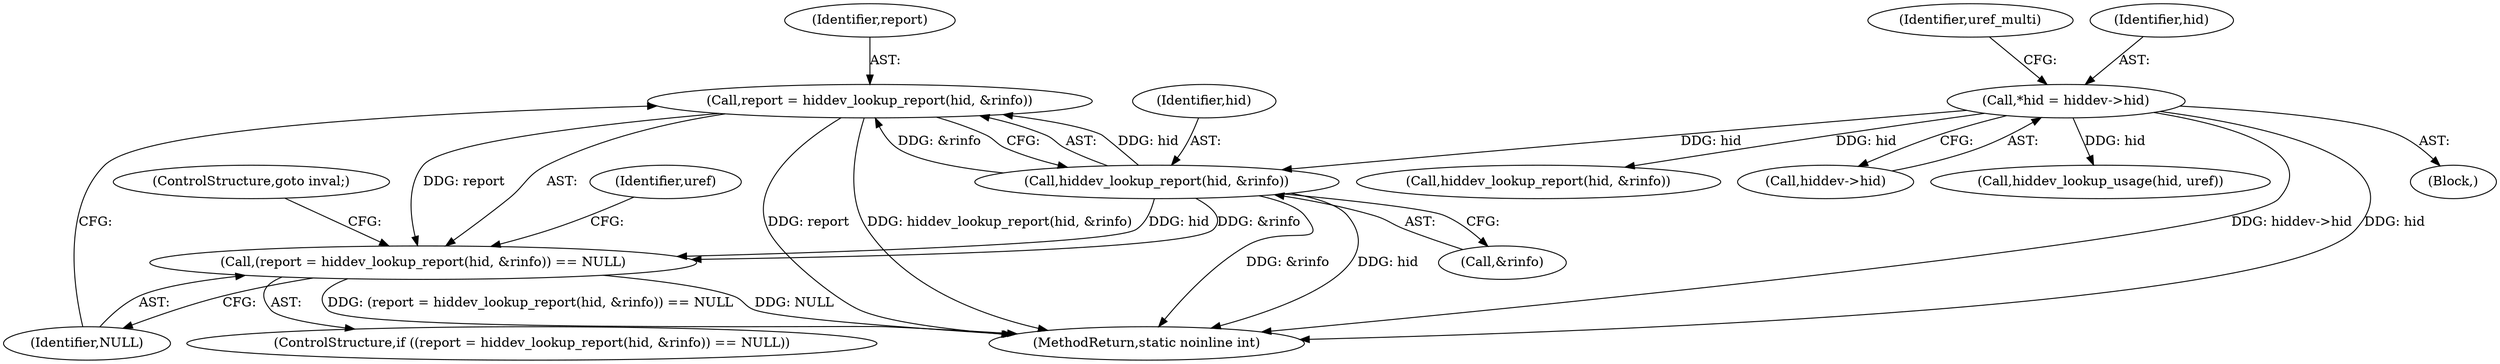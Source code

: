 digraph "0_linux_93a2001bdfd5376c3dc2158653034c20392d15c5@pointer" {
"1000185" [label="(Call,report = hiddev_lookup_report(hid, &rinfo))"];
"1000187" [label="(Call,hiddev_lookup_report(hid, &rinfo))"];
"1000106" [label="(Call,*hid = hiddev->hid)"];
"1000184" [label="(Call,(report = hiddev_lookup_report(hid, &rinfo)) == NULL)"];
"1000104" [label="(Block,)"];
"1000295" [label="(Call,hiddev_lookup_report(hid, &rinfo))"];
"1000196" [label="(Identifier,uref)"];
"1000106" [label="(Call,*hid = hiddev->hid)"];
"1000114" [label="(Identifier,uref_multi)"];
"1000184" [label="(Call,(report = hiddev_lookup_report(hid, &rinfo)) == NULL)"];
"1000189" [label="(Call,&rinfo)"];
"1000108" [label="(Call,hiddev->hid)"];
"1000267" [label="(Call,hiddev_lookup_usage(hid, uref))"];
"1000188" [label="(Identifier,hid)"];
"1000187" [label="(Call,hiddev_lookup_report(hid, &rinfo))"];
"1000185" [label="(Call,report = hiddev_lookup_report(hid, &rinfo))"];
"1000192" [label="(ControlStructure,goto inval;)"];
"1000505" [label="(MethodReturn,static noinline int)"];
"1000191" [label="(Identifier,NULL)"];
"1000107" [label="(Identifier,hid)"];
"1000183" [label="(ControlStructure,if ((report = hiddev_lookup_report(hid, &rinfo)) == NULL))"];
"1000186" [label="(Identifier,report)"];
"1000185" -> "1000184"  [label="AST: "];
"1000185" -> "1000187"  [label="CFG: "];
"1000186" -> "1000185"  [label="AST: "];
"1000187" -> "1000185"  [label="AST: "];
"1000191" -> "1000185"  [label="CFG: "];
"1000185" -> "1000505"  [label="DDG: report"];
"1000185" -> "1000505"  [label="DDG: hiddev_lookup_report(hid, &rinfo)"];
"1000185" -> "1000184"  [label="DDG: report"];
"1000187" -> "1000185"  [label="DDG: hid"];
"1000187" -> "1000185"  [label="DDG: &rinfo"];
"1000187" -> "1000189"  [label="CFG: "];
"1000188" -> "1000187"  [label="AST: "];
"1000189" -> "1000187"  [label="AST: "];
"1000187" -> "1000505"  [label="DDG: hid"];
"1000187" -> "1000505"  [label="DDG: &rinfo"];
"1000187" -> "1000184"  [label="DDG: hid"];
"1000187" -> "1000184"  [label="DDG: &rinfo"];
"1000106" -> "1000187"  [label="DDG: hid"];
"1000106" -> "1000104"  [label="AST: "];
"1000106" -> "1000108"  [label="CFG: "];
"1000107" -> "1000106"  [label="AST: "];
"1000108" -> "1000106"  [label="AST: "];
"1000114" -> "1000106"  [label="CFG: "];
"1000106" -> "1000505"  [label="DDG: hiddev->hid"];
"1000106" -> "1000505"  [label="DDG: hid"];
"1000106" -> "1000267"  [label="DDG: hid"];
"1000106" -> "1000295"  [label="DDG: hid"];
"1000184" -> "1000183"  [label="AST: "];
"1000184" -> "1000191"  [label="CFG: "];
"1000191" -> "1000184"  [label="AST: "];
"1000192" -> "1000184"  [label="CFG: "];
"1000196" -> "1000184"  [label="CFG: "];
"1000184" -> "1000505"  [label="DDG: (report = hiddev_lookup_report(hid, &rinfo)) == NULL"];
"1000184" -> "1000505"  [label="DDG: NULL"];
}
